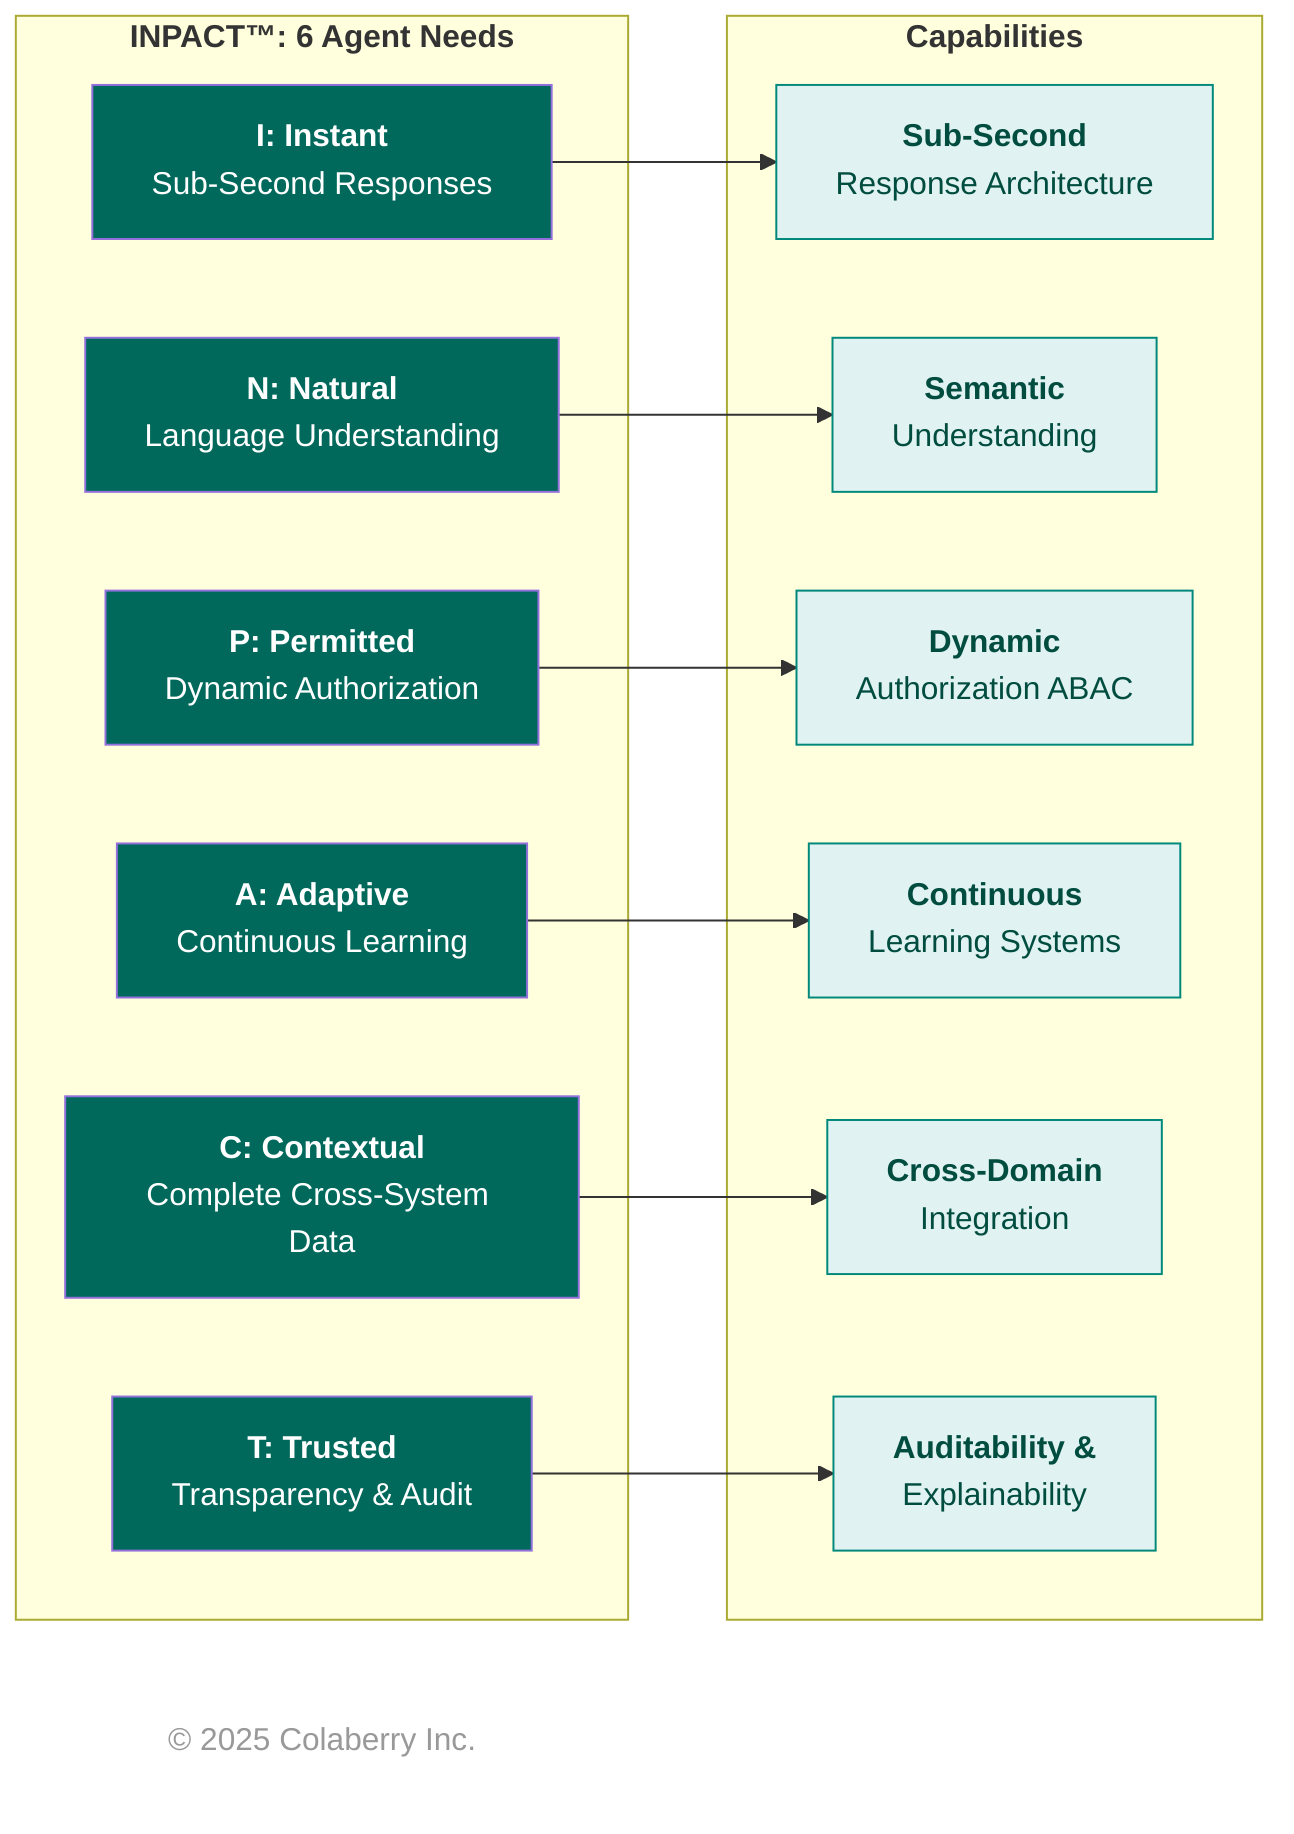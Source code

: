 graph LR
    subgraph needs["<b>INPACT™: 6 Agent Needs</b>"]
        N1[<b>I: Instant</b><br/>Sub-Second Responses]
        N2[<b>N: Natural</b><br/>Language Understanding]
        N3[<b>P: Permitted</b><br/>Dynamic Authorization]
        N4[<b>A: Adaptive</b><br/>Continuous Learning]
        N5[<b>C: Contextual</b><br/>Complete Cross-System Data]
        N6[<b>T: Trusted</b><br/>Transparency & Audit]
    end
    
    subgraph capabilities["<b>Capabilities</b>"]
        C1[<b>Sub-Second</b><br/>Response Architecture]
        C2[<b>Semantic</b><br/>Understanding]
        C3[<b>Dynamic</b><br/>Authorization ABAC]
        C4[<b>Continuous</b><br/>Learning Systems]
        C5[<b>Cross-Domain</b><br/>Integration]
        C6[<b>Auditability &</b><br/>Explainability]
    end
    
    N1 --> C1
    N2 --> C2
    N3 --> C3
    N4 --> C4
    N5 --> C5
    N6 --> C6
    
    CR["                                                    © 2025 Colaberry Inc."]
    
    style N1 fill:#00695c,color:#ffffff
    style N2 fill:#00695c,color:#ffffff
    style N3 fill:#00695c,color:#ffffff
    style N4 fill:#00695c,color:#ffffff
    style N5 fill:#00695c,color:#ffffff
    style N6 fill:#00695c,color:#ffffff
    style C1 fill:#e0f2f1,stroke:#00897b,color:#004d40
    style C2 fill:#e0f2f1,stroke:#00897b,color:#004d40
    style C3 fill:#e0f2f1,stroke:#00897b,color:#004d40
    style C4 fill:#e0f2f1,stroke:#00897b,color:#004d40
    style C5 fill:#e0f2f1,stroke:#00897b,color:#004d40
    style C6 fill:#e0f2f1,stroke:#00897b,color:#004d40
    style CR fill:none,stroke:none,color:#999999
    
    classDef subgraphTitle fill:#f9f9f9,stroke:#333333,stroke-width:2px,color:#000000
